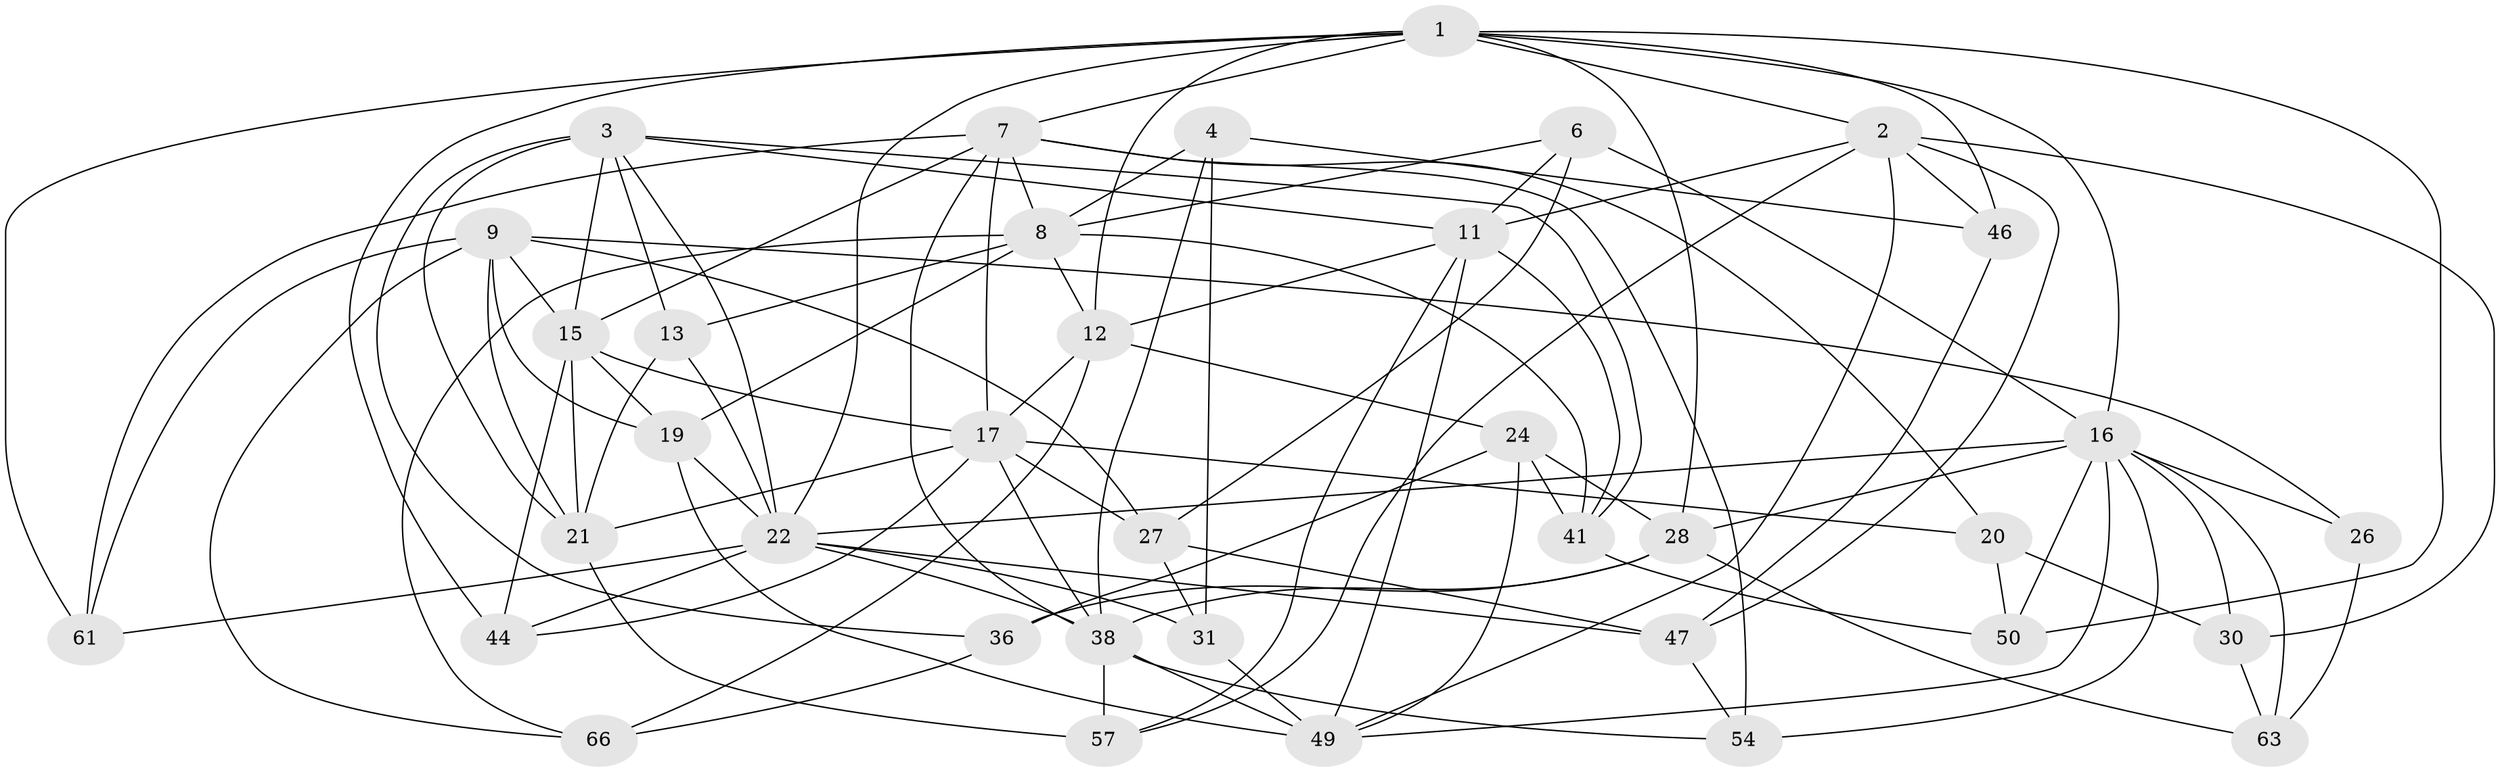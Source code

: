 // original degree distribution, {4: 1.0}
// Generated by graph-tools (version 1.1) at 2025/20/03/04/25 18:20:59]
// undirected, 37 vertices, 105 edges
graph export_dot {
graph [start="1"]
  node [color=gray90,style=filled];
  1 [super="+67+23"];
  2 [super="+32"];
  3 [super="+5+33"];
  4;
  6;
  7 [super="+60+10"];
  8 [super="+43+34"];
  9 [super="+55+72"];
  11 [super="+59+70"];
  12 [super="+14"];
  13;
  15 [super="+29"];
  16 [super="+74+18"];
  17 [super="+25+58"];
  19 [super="+52"];
  20;
  21 [super="+64"];
  22 [super="+48+75+45"];
  24 [super="+73"];
  26;
  27 [super="+65"];
  28 [super="+35"];
  30;
  31;
  36;
  38 [super="+71+39"];
  41 [super="+51"];
  44;
  46;
  47 [super="+56"];
  49 [super="+69+53"];
  50;
  54;
  57;
  61;
  63;
  66;
  1 -- 2;
  1 -- 7;
  1 -- 16;
  1 -- 44;
  1 -- 28;
  1 -- 50;
  1 -- 22;
  1 -- 12;
  1 -- 61;
  1 -- 46;
  2 -- 57;
  2 -- 11 [weight=2];
  2 -- 49;
  2 -- 46;
  2 -- 30;
  2 -- 47;
  3 -- 13;
  3 -- 41;
  3 -- 22;
  3 -- 36;
  3 -- 21;
  3 -- 11;
  3 -- 15 [weight=2];
  4 -- 31;
  4 -- 38;
  4 -- 46;
  4 -- 8;
  6 -- 16;
  6 -- 27;
  6 -- 8;
  6 -- 11;
  7 -- 61;
  7 -- 15;
  7 -- 20;
  7 -- 54;
  7 -- 8;
  7 -- 38;
  7 -- 17;
  8 -- 12;
  8 -- 66;
  8 -- 19;
  8 -- 41;
  8 -- 13;
  9 -- 61;
  9 -- 19;
  9 -- 26 [weight=2];
  9 -- 27;
  9 -- 66;
  9 -- 21;
  9 -- 15;
  11 -- 57;
  11 -- 49;
  11 -- 41;
  11 -- 12;
  12 -- 66;
  12 -- 17;
  12 -- 24;
  13 -- 22;
  13 -- 21;
  15 -- 19;
  15 -- 17;
  15 -- 21;
  15 -- 44;
  16 -- 26;
  16 -- 50;
  16 -- 49;
  16 -- 54;
  16 -- 22;
  16 -- 28;
  16 -- 30;
  16 -- 63;
  17 -- 21;
  17 -- 44;
  17 -- 38;
  17 -- 27;
  17 -- 20;
  19 -- 22;
  19 -- 49 [weight=2];
  20 -- 30;
  20 -- 50;
  21 -- 57;
  22 -- 31;
  22 -- 44;
  22 -- 47;
  22 -- 38;
  22 -- 61;
  24 -- 28;
  24 -- 36;
  24 -- 41 [weight=2];
  24 -- 49;
  26 -- 63;
  27 -- 31;
  27 -- 47 [weight=2];
  28 -- 36;
  28 -- 63;
  28 -- 38;
  30 -- 63;
  31 -- 49;
  36 -- 66;
  38 -- 54;
  38 -- 57;
  38 -- 49;
  41 -- 50;
  46 -- 47;
  47 -- 54;
}
